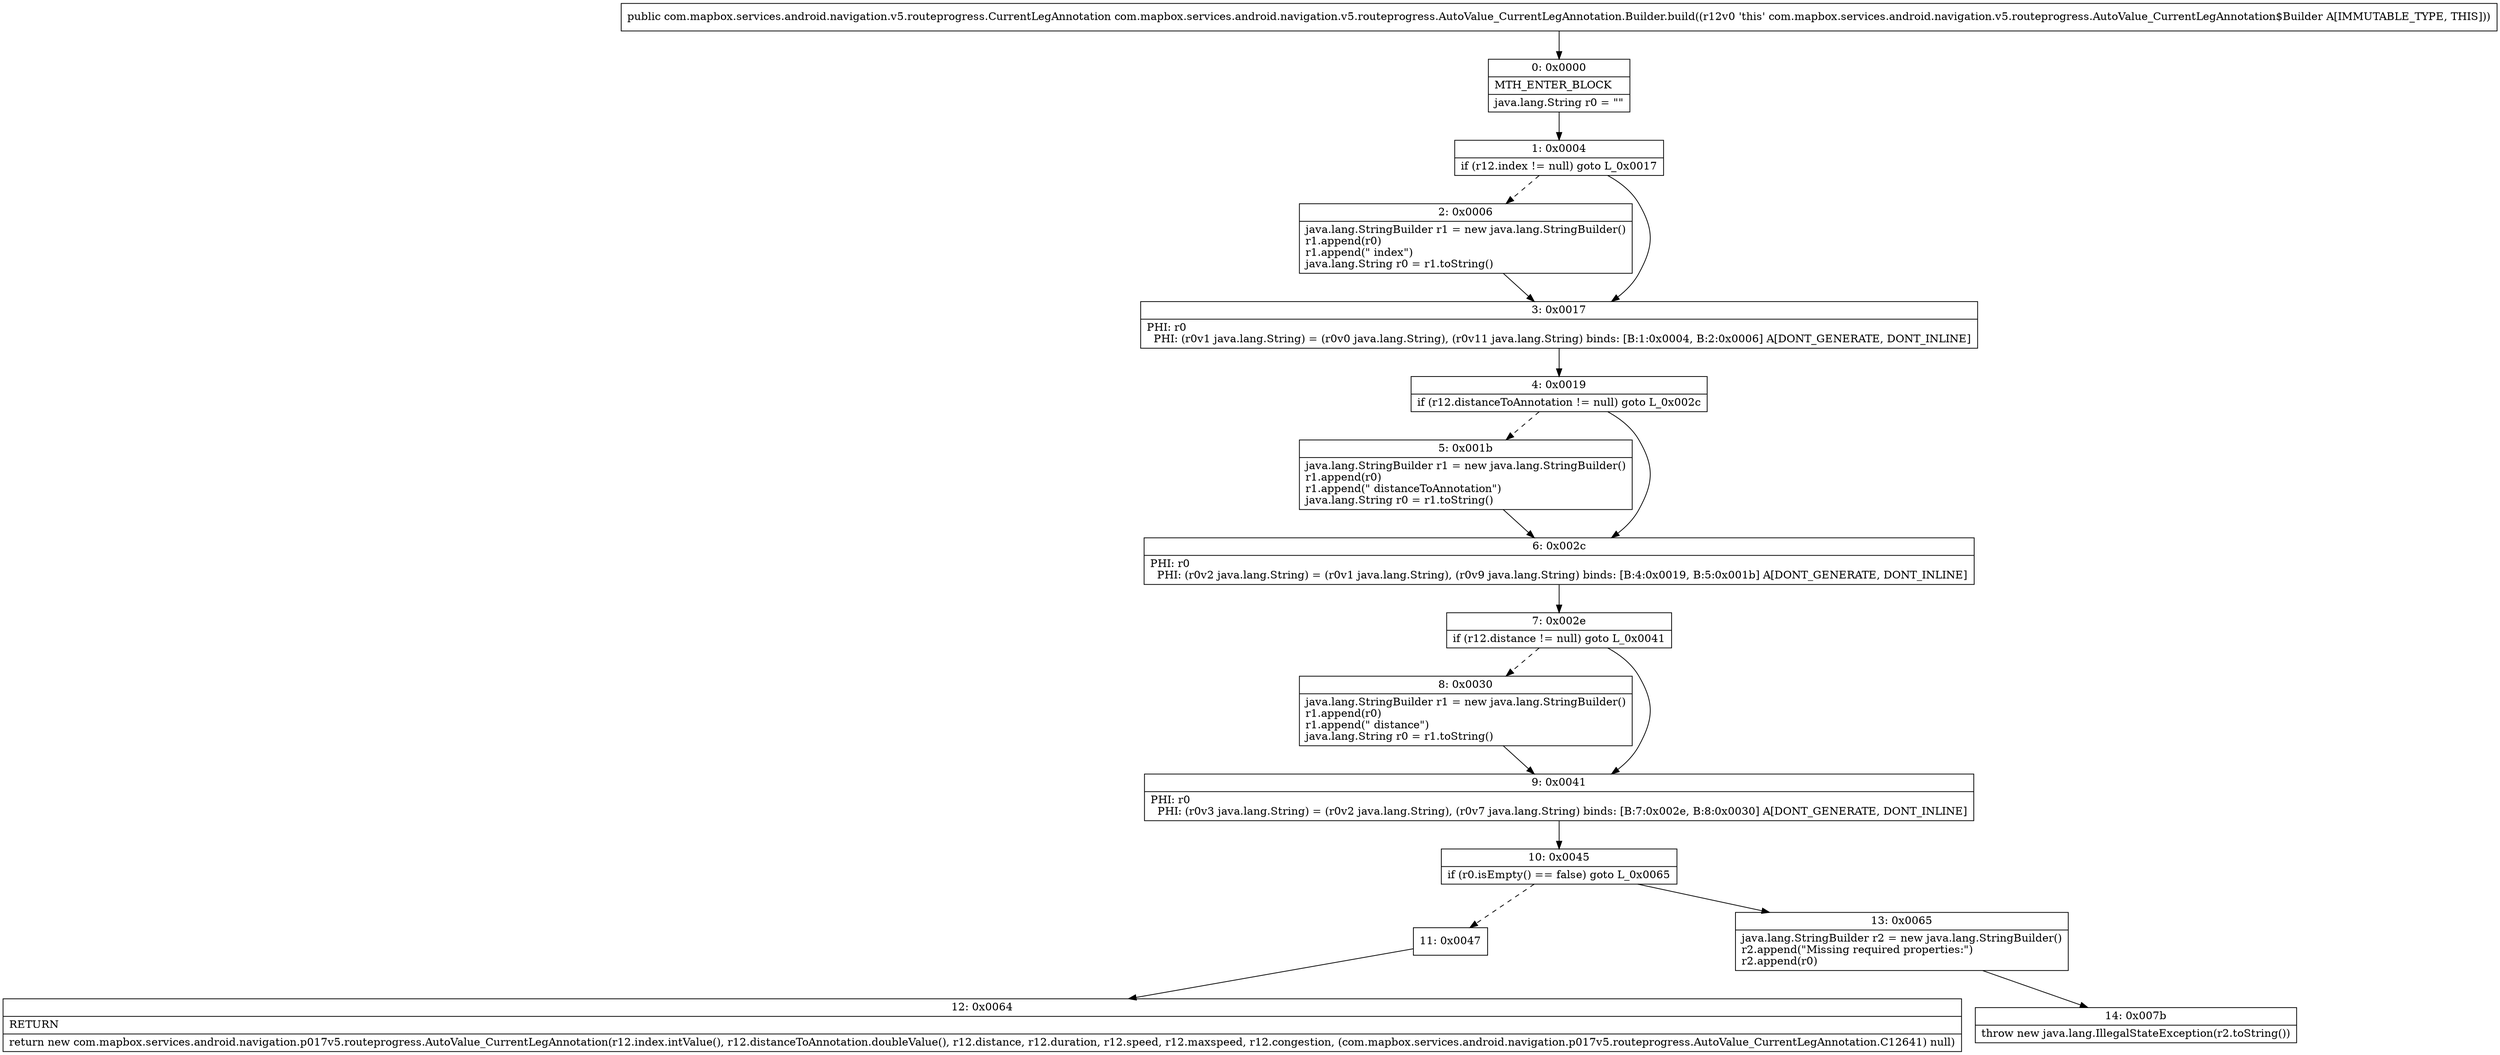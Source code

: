 digraph "CFG forcom.mapbox.services.android.navigation.v5.routeprogress.AutoValue_CurrentLegAnnotation.Builder.build()Lcom\/mapbox\/services\/android\/navigation\/v5\/routeprogress\/CurrentLegAnnotation;" {
Node_0 [shape=record,label="{0\:\ 0x0000|MTH_ENTER_BLOCK\l|java.lang.String r0 = \"\"\l}"];
Node_1 [shape=record,label="{1\:\ 0x0004|if (r12.index != null) goto L_0x0017\l}"];
Node_2 [shape=record,label="{2\:\ 0x0006|java.lang.StringBuilder r1 = new java.lang.StringBuilder()\lr1.append(r0)\lr1.append(\" index\")\ljava.lang.String r0 = r1.toString()\l}"];
Node_3 [shape=record,label="{3\:\ 0x0017|PHI: r0 \l  PHI: (r0v1 java.lang.String) = (r0v0 java.lang.String), (r0v11 java.lang.String) binds: [B:1:0x0004, B:2:0x0006] A[DONT_GENERATE, DONT_INLINE]\l}"];
Node_4 [shape=record,label="{4\:\ 0x0019|if (r12.distanceToAnnotation != null) goto L_0x002c\l}"];
Node_5 [shape=record,label="{5\:\ 0x001b|java.lang.StringBuilder r1 = new java.lang.StringBuilder()\lr1.append(r0)\lr1.append(\" distanceToAnnotation\")\ljava.lang.String r0 = r1.toString()\l}"];
Node_6 [shape=record,label="{6\:\ 0x002c|PHI: r0 \l  PHI: (r0v2 java.lang.String) = (r0v1 java.lang.String), (r0v9 java.lang.String) binds: [B:4:0x0019, B:5:0x001b] A[DONT_GENERATE, DONT_INLINE]\l}"];
Node_7 [shape=record,label="{7\:\ 0x002e|if (r12.distance != null) goto L_0x0041\l}"];
Node_8 [shape=record,label="{8\:\ 0x0030|java.lang.StringBuilder r1 = new java.lang.StringBuilder()\lr1.append(r0)\lr1.append(\" distance\")\ljava.lang.String r0 = r1.toString()\l}"];
Node_9 [shape=record,label="{9\:\ 0x0041|PHI: r0 \l  PHI: (r0v3 java.lang.String) = (r0v2 java.lang.String), (r0v7 java.lang.String) binds: [B:7:0x002e, B:8:0x0030] A[DONT_GENERATE, DONT_INLINE]\l}"];
Node_10 [shape=record,label="{10\:\ 0x0045|if (r0.isEmpty() == false) goto L_0x0065\l}"];
Node_11 [shape=record,label="{11\:\ 0x0047}"];
Node_12 [shape=record,label="{12\:\ 0x0064|RETURN\l|return new com.mapbox.services.android.navigation.p017v5.routeprogress.AutoValue_CurrentLegAnnotation(r12.index.intValue(), r12.distanceToAnnotation.doubleValue(), r12.distance, r12.duration, r12.speed, r12.maxspeed, r12.congestion, (com.mapbox.services.android.navigation.p017v5.routeprogress.AutoValue_CurrentLegAnnotation.C12641) null)\l}"];
Node_13 [shape=record,label="{13\:\ 0x0065|java.lang.StringBuilder r2 = new java.lang.StringBuilder()\lr2.append(\"Missing required properties:\")\lr2.append(r0)\l}"];
Node_14 [shape=record,label="{14\:\ 0x007b|throw new java.lang.IllegalStateException(r2.toString())\l}"];
MethodNode[shape=record,label="{public com.mapbox.services.android.navigation.v5.routeprogress.CurrentLegAnnotation com.mapbox.services.android.navigation.v5.routeprogress.AutoValue_CurrentLegAnnotation.Builder.build((r12v0 'this' com.mapbox.services.android.navigation.v5.routeprogress.AutoValue_CurrentLegAnnotation$Builder A[IMMUTABLE_TYPE, THIS])) }"];
MethodNode -> Node_0;
Node_0 -> Node_1;
Node_1 -> Node_2[style=dashed];
Node_1 -> Node_3;
Node_2 -> Node_3;
Node_3 -> Node_4;
Node_4 -> Node_5[style=dashed];
Node_4 -> Node_6;
Node_5 -> Node_6;
Node_6 -> Node_7;
Node_7 -> Node_8[style=dashed];
Node_7 -> Node_9;
Node_8 -> Node_9;
Node_9 -> Node_10;
Node_10 -> Node_11[style=dashed];
Node_10 -> Node_13;
Node_11 -> Node_12;
Node_13 -> Node_14;
}

